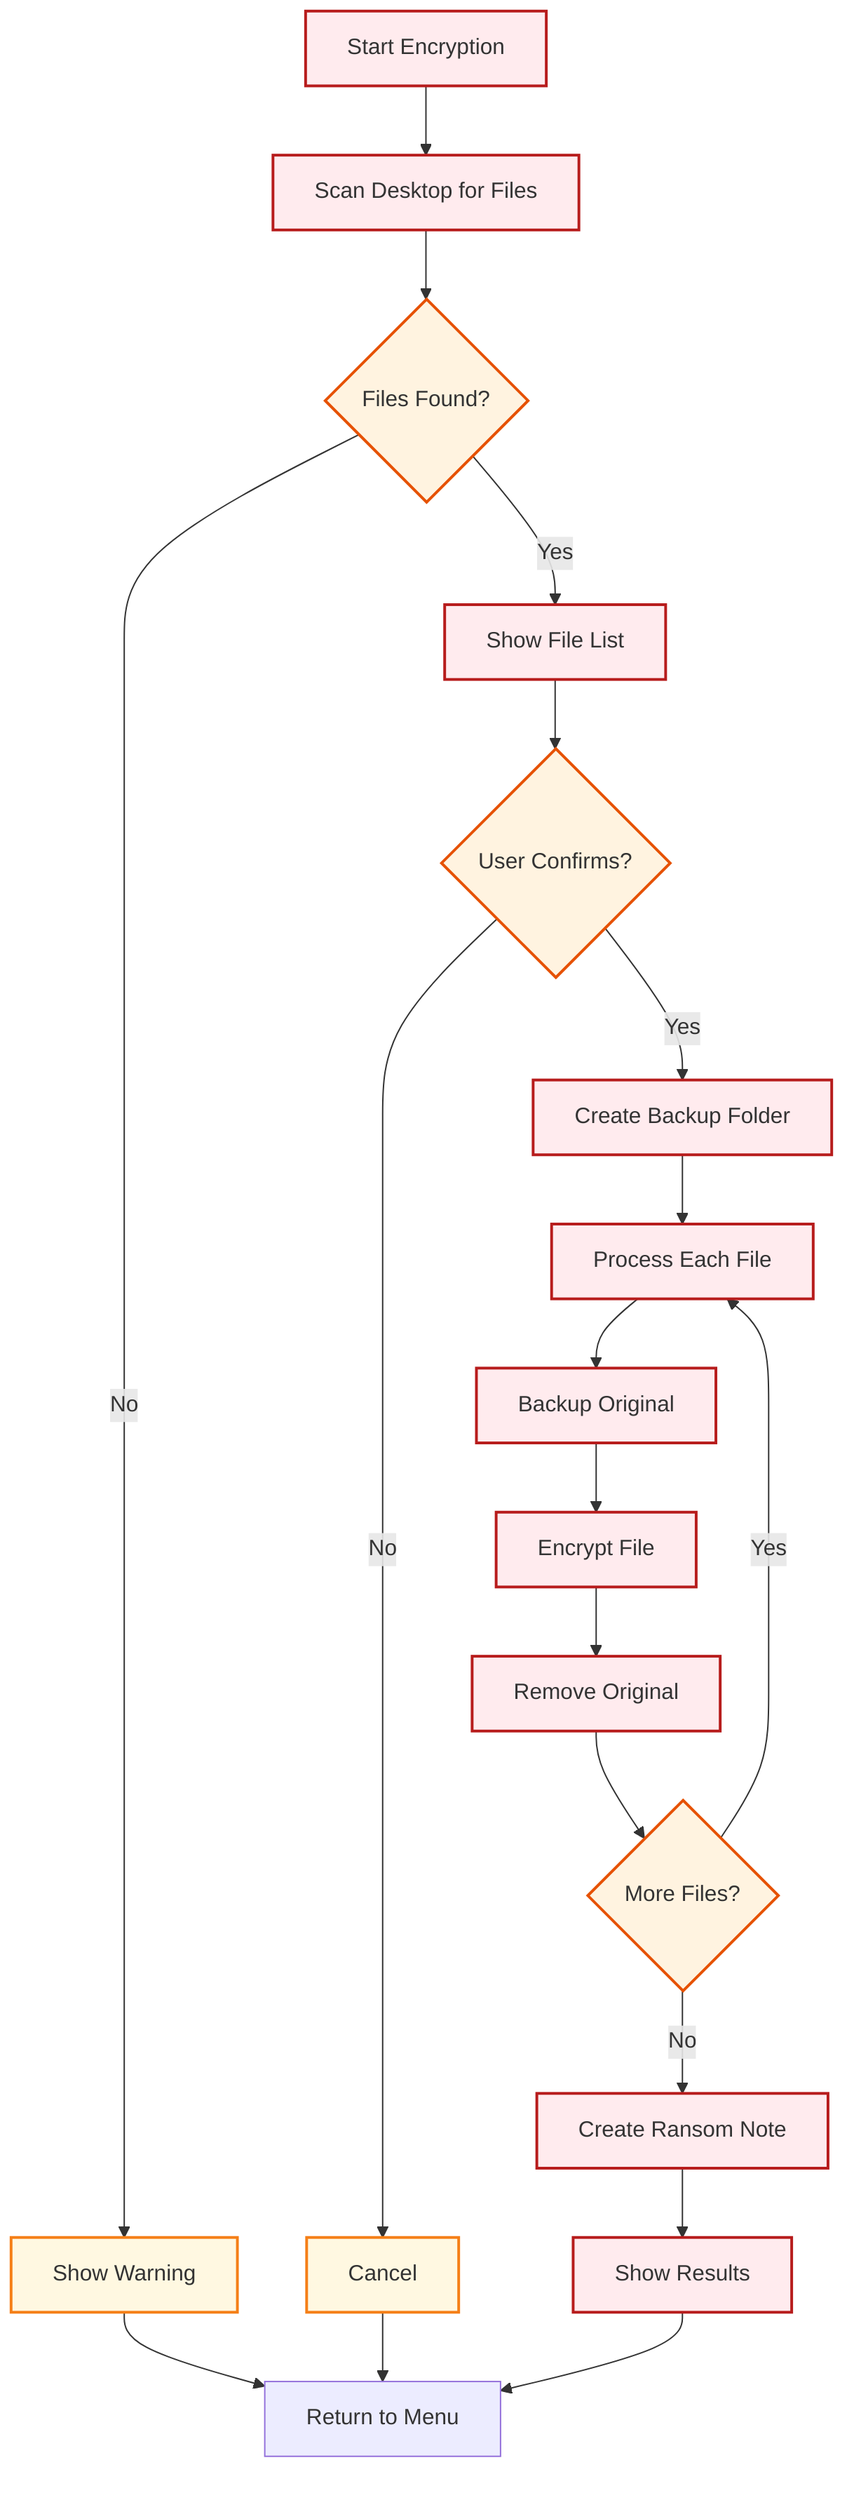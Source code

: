 flowchart TD
    A[Start Encryption] --> B[Scan Desktop for Files]
    B --> C{Files Found?}
    C -->|No| D[Show Warning] --> Z[Return to Menu]
    C -->|Yes| E[Show File List]
    E --> F{User Confirms?}
    F -->|No| G[Cancel] --> Z
    F -->|Yes| H[Create Backup Folder]
    H --> I[Process Each File]
    I --> J[Backup Original]
    J --> K[Encrypt File]
    K --> L[Remove Original]
    L --> M{More Files?}
    M -->|Yes| I
    M -->|No| N[Create Ransom Note]
    N --> O[Show Results]
    O --> Z
    
    classDef process fill:#ffebee,stroke:#b71c1c,stroke-width:2px
    classDef decision fill:#fff3e0,stroke:#e65100,stroke-width:2px
    classDef warning fill:#fff8e1,stroke:#f57f17,stroke-width:2px
    
    class A,B,E,H,I,J,K,L,N,O process
    class C,F,M decision
    class D,G warning